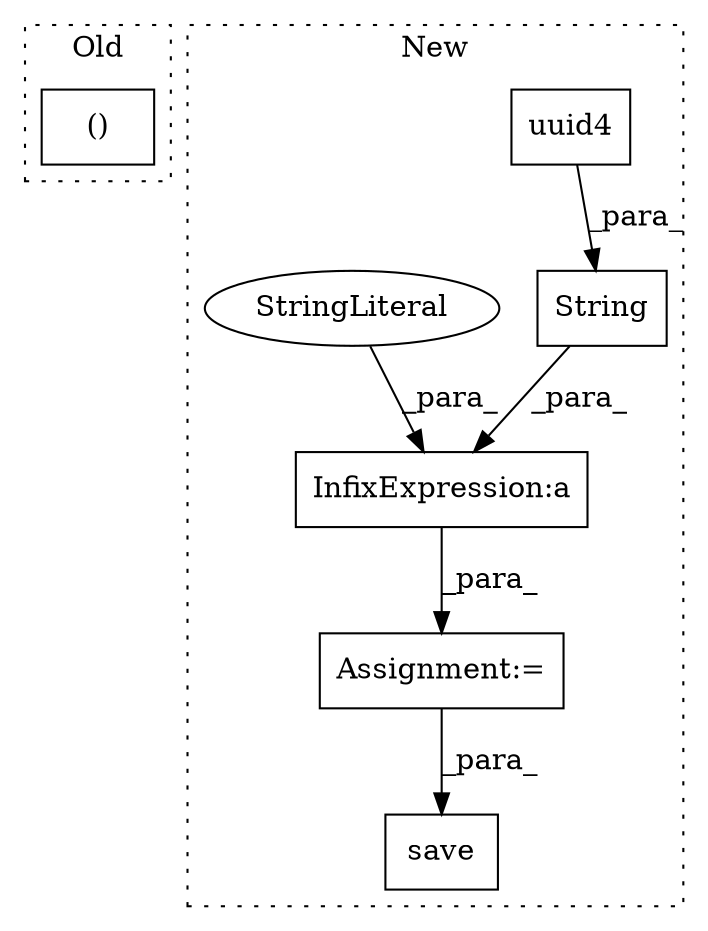 digraph G {
subgraph cluster0 {
1 [label="()" a="106" s="2489" l="83" shape="box"];
label = "Old";
style="dotted";
}
subgraph cluster1 {
2 [label="uuid4" a="32" s="2205" l="7" shape="box"];
3 [label="Assignment:=" a="7" s="2176" l="1" shape="box"];
4 [label="InfixExpression:a" a="27" s="2190" l="3" shape="box"];
5 [label="StringLiteral" a="45" s="2178" l="12" shape="ellipse"];
6 [label="save" a="32" s="2396,2423" l="5,1" shape="box"];
7 [label="String" a="32" s="2193,2212" l="7,1" shape="box"];
label = "New";
style="dotted";
}
2 -> 7 [label="_para_"];
3 -> 6 [label="_para_"];
4 -> 3 [label="_para_"];
5 -> 4 [label="_para_"];
7 -> 4 [label="_para_"];
}